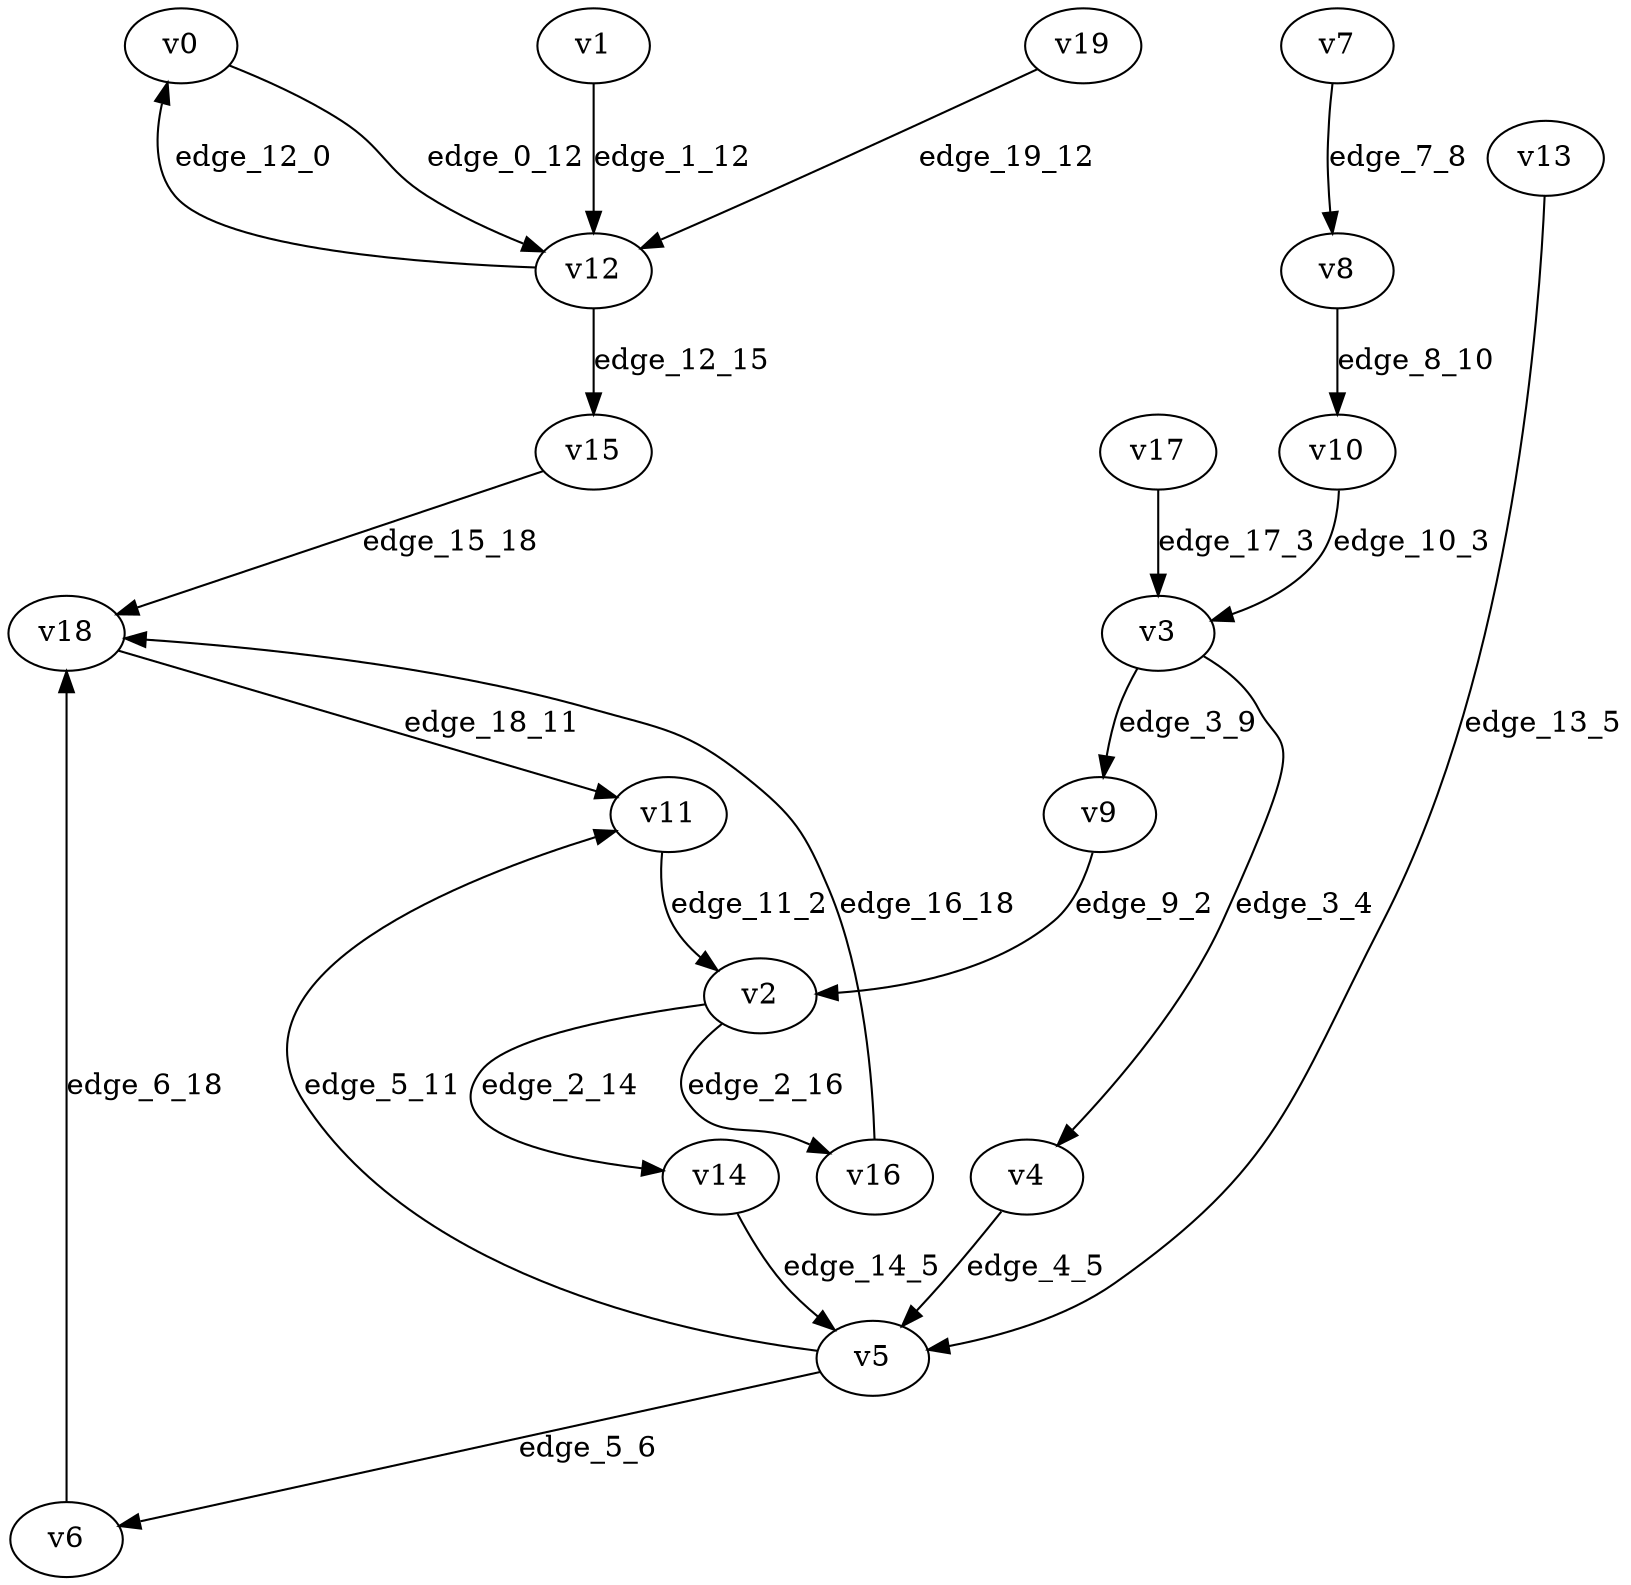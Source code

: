 digraph G {
    // Stochastic discounted game

    v0 [name="v0", player=1];
    v1 [name="v1", player=1];
    v2 [name="v2", player=-1];
    v3 [name="v3", player=-1];
    v4 [name="v4", player=1];
    v5 [name="v5", player=-1];
    v6 [name="v6", player=0];
    v7 [name="v7", player=1];
    v8 [name="v8", player=-1];
    v9 [name="v9", player=0];
    v10 [name="v10", player=0];
    v11 [name="v11", player=0];
    v12 [name="v12", player=-1];
    v13 [name="v13", player=1];
    v14 [name="v14", player=1];
    v15 [name="v15", player=0];
    v16 [name="v16", player=0];
    v17 [name="v17", player=0];
    v18 [name="v18", player=-1];
    v19 [name="v19", player=1];

    v0 -> v12 [label="edge_0_12", weight=-7.840455, discount=0.792115];
    v1 -> v12 [label="edge_1_12", weight=3.902026, discount=0.209584];
    v2 -> v14 [label="edge_2_14", probability=0.377458];
    v2 -> v16 [label="edge_2_16", probability=0.622542];
    v3 -> v9 [label="edge_3_9", probability=0.467617];
    v3 -> v4 [label="edge_3_4", probability=0.532383];
    v4 -> v5 [label="edge_4_5", weight=9.004870, discount=0.878570];
    v5 -> v6 [label="edge_5_6", probability=0.669873];
    v5 -> v11 [label="edge_5_11", probability=0.330127];
    v6 -> v18 [label="edge_6_18", weight=7.748340, discount=0.442861];
    v7 -> v8 [label="edge_7_8", weight=4.600371, discount=0.755907];
    v8 -> v10 [label="edge_8_10", probability=1.000000];
    v9 -> v2 [label="edge_9_2", weight=8.396898, discount=0.430969];
    v10 -> v3 [label="edge_10_3", weight=0.843480, discount=0.612691];
    v11 -> v2 [label="edge_11_2", weight=2.125820, discount=0.681587];
    v12 -> v0 [label="edge_12_0", probability=0.425214];
    v12 -> v15 [label="edge_12_15", probability=0.574786];
    v13 -> v5 [label="edge_13_5", weight=-0.327006, discount=0.821992];
    v14 -> v5 [label="edge_14_5", weight=7.207418, discount=0.272419];
    v15 -> v18 [label="edge_15_18", weight=-9.853217, discount=0.743413];
    v16 -> v18 [label="edge_16_18", weight=4.221728, discount=0.207532];
    v17 -> v3 [label="edge_17_3", weight=3.170373, discount=0.422072];
    v18 -> v11 [label="edge_18_11", probability=1.000000];
    v19 -> v12 [label="edge_19_12", weight=-8.308424, discount=0.386958];
}